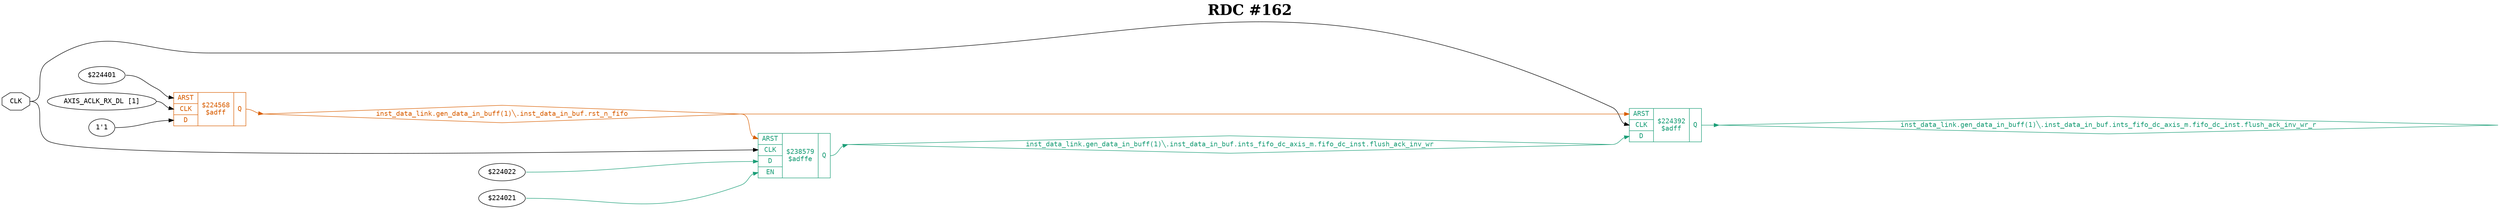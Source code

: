 digraph "spacefibre_light_top" {
label=<<b>RDC #162</b>>;
labelloc="t"
fontsize="30"
node ["fontname"="Courier"]
edge ["fontname"="Courier"]
rankdir="LR";
remincross=true;
n1 [ shape=octagon, label="CLK", color="black", fontcolor="black", href="/src/ip_spacefibre_light_top/spacefibre_light_top.vhd#45" ];
n2 [ shape=diamond, label="inst_data_link.gen_data_in_buff(1)&#9586;.inst_data_in_buf.ints_fifo_dc_axis_m.fifo_dc_inst.flush_ack_inv_wr", colorscheme="dark28", color="1", fontcolor="1", href="/src/ip/fifo_dc/fifo_dc.vhd#115" ];
n3 [ shape=diamond, label="inst_data_link.gen_data_in_buff(1)&#9586;.inst_data_in_buf.ints_fifo_dc_axis_m.fifo_dc_inst.flush_ack_inv_wr_r", colorscheme="dark28", color="1", fontcolor="1", href="/src/ip/fifo_dc/fifo_dc.vhd#116" ];
n4 [ shape=diamond, label="inst_data_link.gen_data_in_buff(1)&#9586;.inst_data_in_buf.rst_n_fifo", colorscheme="dark28", color="2", fontcolor="2", href="/src/module_data_link/data_in_buf.vhd#142" ];
{ rank="source"; n1;}
{ rank="sink";}
v0 [ label="$224022" ];
v1 [ label="$224021" ];
c9 [ shape=record, label="{{<p5> ARST|<p1> CLK|<p6> D|<p7> EN}|$238579\n$adffe|{<p8> Q}}", colorscheme="dark28", color="1", fontcolor="1" , href="/src/ip/fifo_dc/fifo_dc.vhd#199"  ];
v2 [ label="$224401" ];
v3 [ label="AXIS_ACLK_RX_DL [1]" ];
v4 [ label="1'1" ];
c10 [ shape=record, label="{{<p5> ARST|<p1> CLK|<p6> D}|$224568\n$adff|{<p8> Q}}", colorscheme="dark28", color="2", fontcolor="2" , href="/src/module_data_link/data_in_buf.vhd#194"  ];
c11 [ shape=record, label="{{<p5> ARST|<p1> CLK|<p6> D}|$224392\n$adff|{<p8> Q}}", colorscheme="dark28", color="1", fontcolor="1" , href="/src/ip/fifo_dc/fifo_dc.vhd#440"  ];
n1:e -> c11:p1:w [color="black", fontcolor="black", label=""];
n1:e -> c9:p1:w [color="black", fontcolor="black", label=""];
c9:p8:e -> n2:w [colorscheme="dark28", color="1", fontcolor="1", label=""];
n2:e -> c11:p6:w [colorscheme="dark28", color="1", fontcolor="1", label=""];
c11:p8:e -> n3:w [colorscheme="dark28", color="1", fontcolor="1", label=""];
c10:p8:e -> n4:w [colorscheme="dark28", color="2", fontcolor="2", label=""];
n4:e -> c11:p5:w [colorscheme="dark28", color="2", fontcolor="2", label=""];
n4:e -> c9:p5:w [colorscheme="dark28", color="2", fontcolor="2", label=""];
v0:e -> c9:p6:w [colorscheme="dark28", color="1", fontcolor="1", label=""];
v1:e -> c9:p7:w [colorscheme="dark28", color="1", fontcolor="1", label=""];
v2:e -> c10:p5:w [color="black", fontcolor="black", label=""];
v3:e -> c10:p1:w [color="black", fontcolor="black", label=""];
v4:e -> c10:p6:w [color="black", fontcolor="black", label=""];
}
